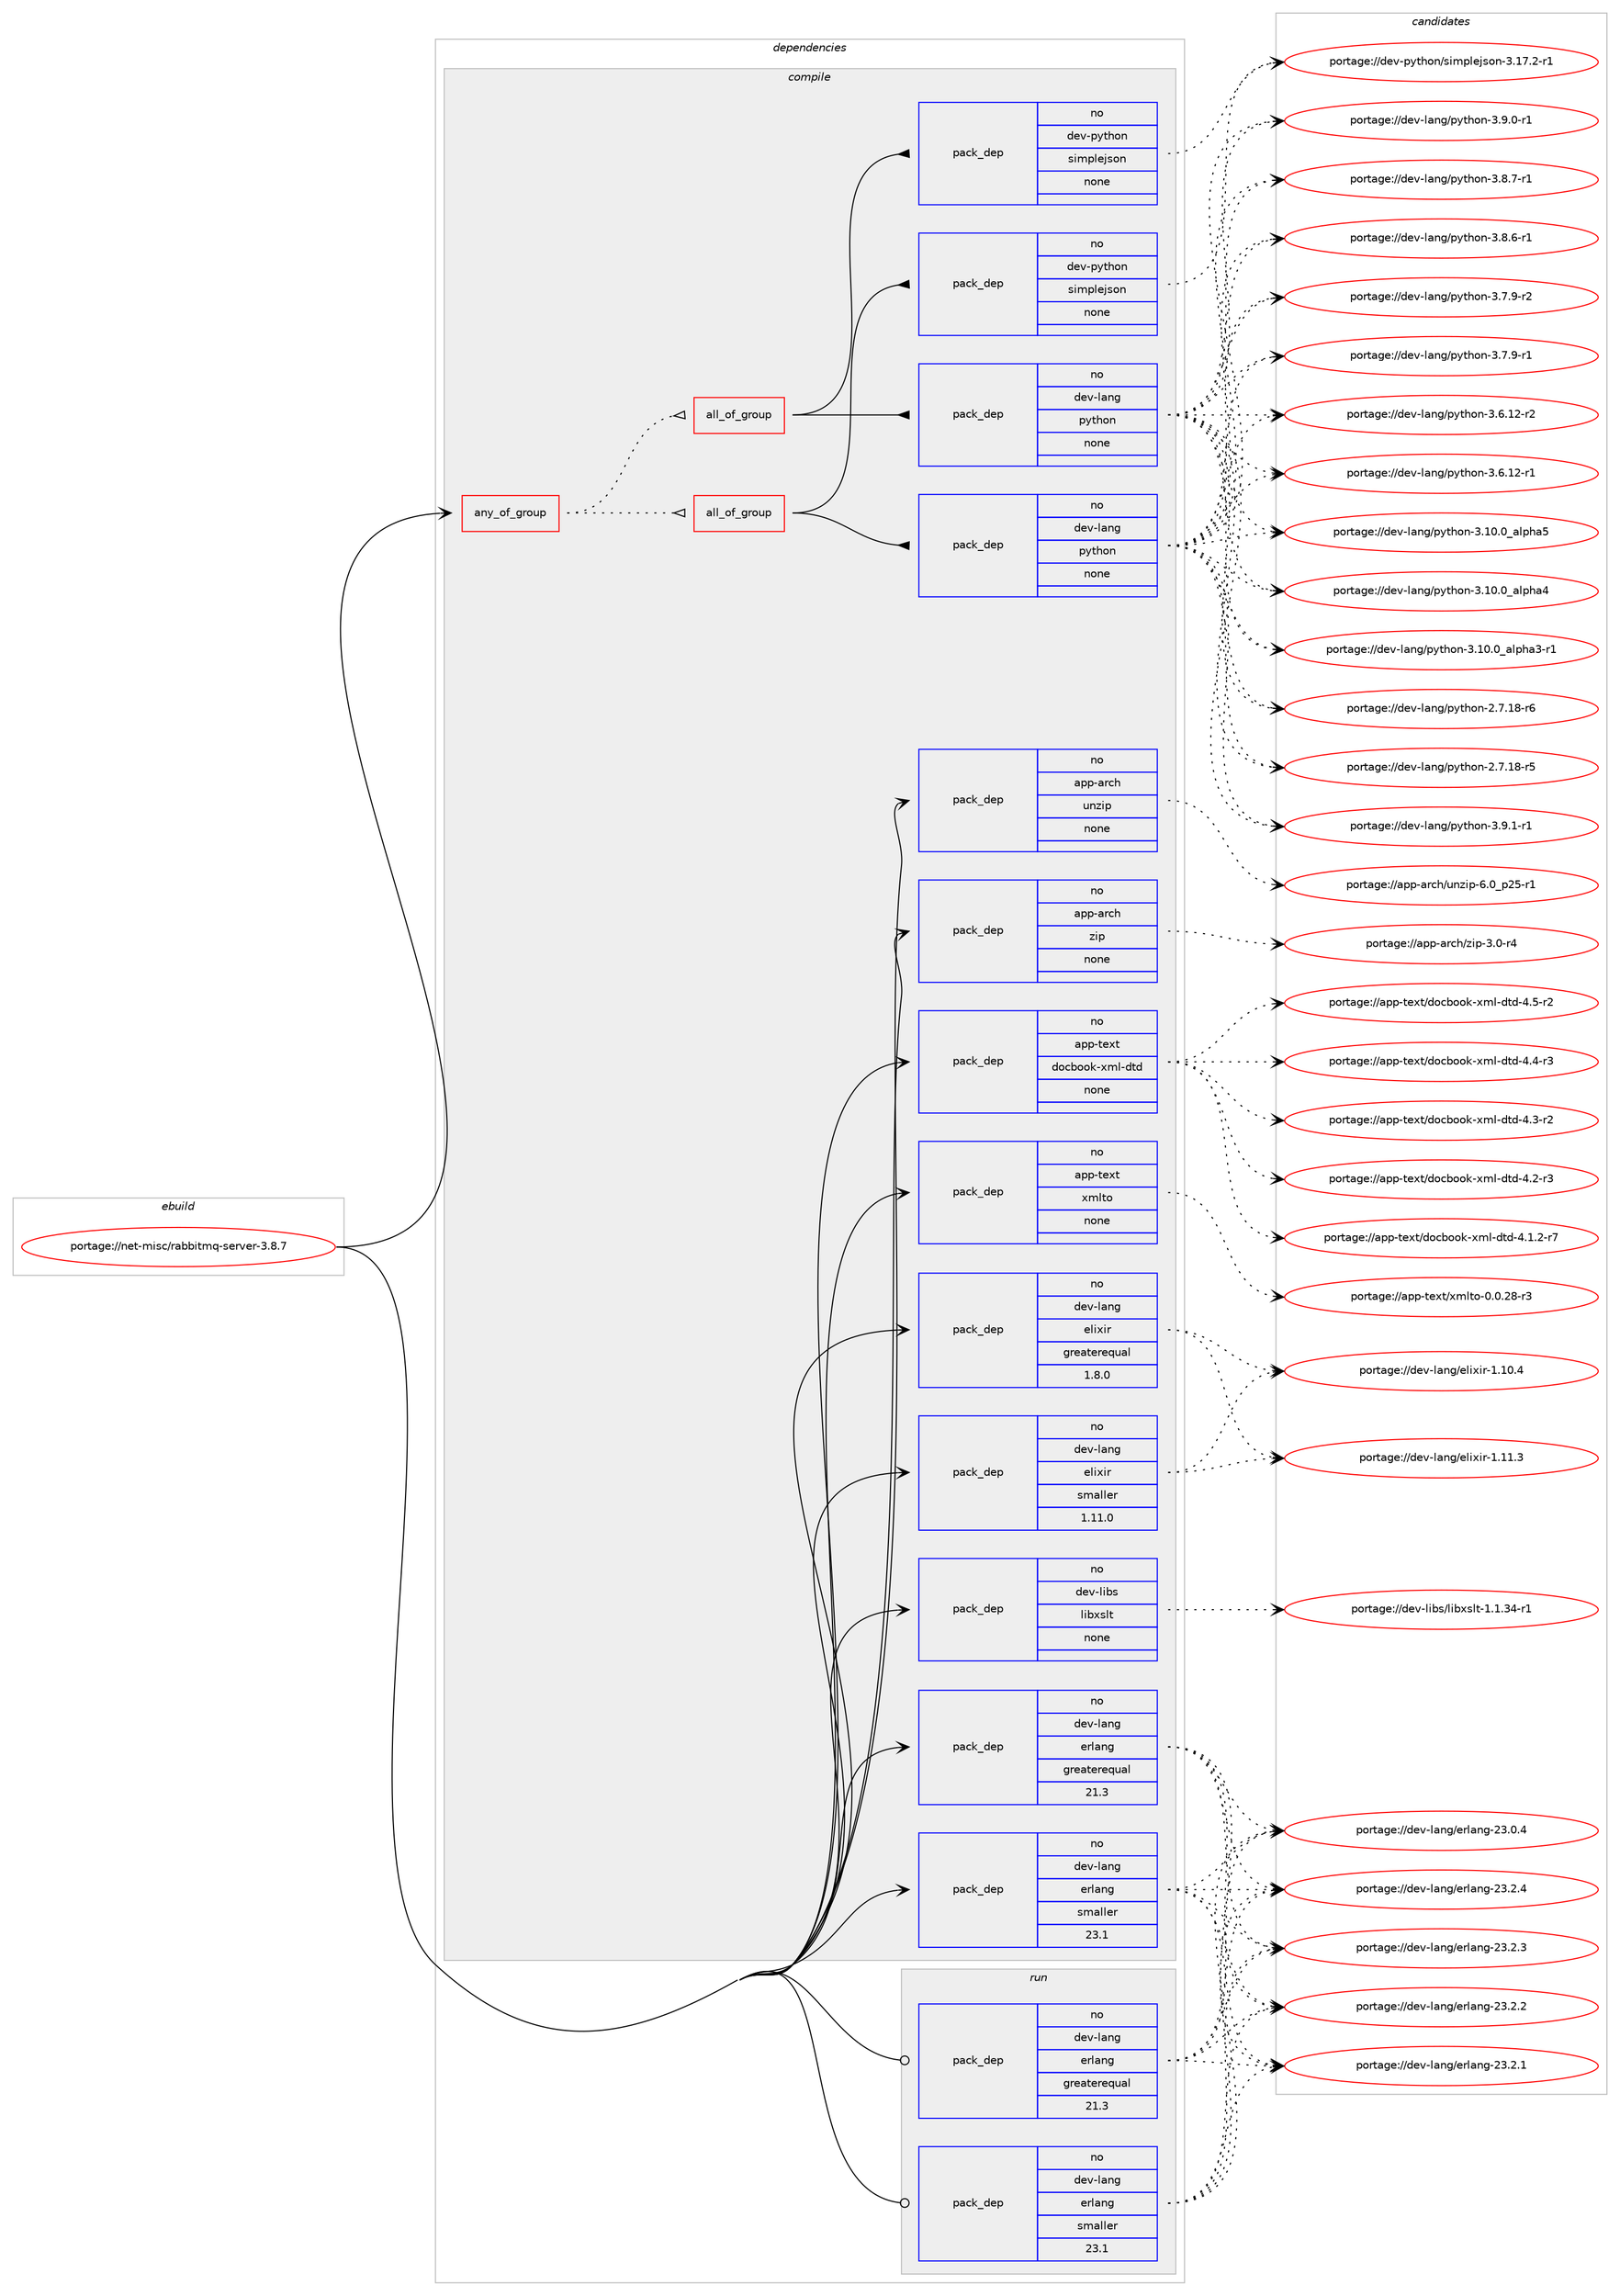 digraph prolog {

# *************
# Graph options
# *************

newrank=true;
concentrate=true;
compound=true;
graph [rankdir=LR,fontname=Helvetica,fontsize=10,ranksep=1.5];#, ranksep=2.5, nodesep=0.2];
edge  [arrowhead=vee];
node  [fontname=Helvetica,fontsize=10];

# **********
# The ebuild
# **********

subgraph cluster_leftcol {
color=gray;
rank=same;
label=<<i>ebuild</i>>;
id [label="portage://net-misc/rabbitmq-server-3.8.7", color=red, width=4, href="../net-misc/rabbitmq-server-3.8.7.svg"];
}

# ****************
# The dependencies
# ****************

subgraph cluster_midcol {
color=gray;
label=<<i>dependencies</i>>;
subgraph cluster_compile {
fillcolor="#eeeeee";
style=filled;
label=<<i>compile</i>>;
subgraph any109 {
dependency13371 [label=<<TABLE BORDER="0" CELLBORDER="1" CELLSPACING="0" CELLPADDING="4"><TR><TD CELLPADDING="10">any_of_group</TD></TR></TABLE>>, shape=none, color=red];subgraph all12 {
dependency13372 [label=<<TABLE BORDER="0" CELLBORDER="1" CELLSPACING="0" CELLPADDING="4"><TR><TD CELLPADDING="10">all_of_group</TD></TR></TABLE>>, shape=none, color=red];subgraph pack9377 {
dependency13373 [label=<<TABLE BORDER="0" CELLBORDER="1" CELLSPACING="0" CELLPADDING="4" WIDTH="220"><TR><TD ROWSPAN="6" CELLPADDING="30">pack_dep</TD></TR><TR><TD WIDTH="110">no</TD></TR><TR><TD>dev-lang</TD></TR><TR><TD>python</TD></TR><TR><TD>none</TD></TR><TR><TD></TD></TR></TABLE>>, shape=none, color=blue];
}
dependency13372:e -> dependency13373:w [weight=20,style="solid",arrowhead="inv"];
subgraph pack9378 {
dependency13374 [label=<<TABLE BORDER="0" CELLBORDER="1" CELLSPACING="0" CELLPADDING="4" WIDTH="220"><TR><TD ROWSPAN="6" CELLPADDING="30">pack_dep</TD></TR><TR><TD WIDTH="110">no</TD></TR><TR><TD>dev-python</TD></TR><TR><TD>simplejson</TD></TR><TR><TD>none</TD></TR><TR><TD></TD></TR></TABLE>>, shape=none, color=blue];
}
dependency13372:e -> dependency13374:w [weight=20,style="solid",arrowhead="inv"];
}
dependency13371:e -> dependency13372:w [weight=20,style="dotted",arrowhead="oinv"];
subgraph all13 {
dependency13375 [label=<<TABLE BORDER="0" CELLBORDER="1" CELLSPACING="0" CELLPADDING="4"><TR><TD CELLPADDING="10">all_of_group</TD></TR></TABLE>>, shape=none, color=red];subgraph pack9379 {
dependency13376 [label=<<TABLE BORDER="0" CELLBORDER="1" CELLSPACING="0" CELLPADDING="4" WIDTH="220"><TR><TD ROWSPAN="6" CELLPADDING="30">pack_dep</TD></TR><TR><TD WIDTH="110">no</TD></TR><TR><TD>dev-lang</TD></TR><TR><TD>python</TD></TR><TR><TD>none</TD></TR><TR><TD></TD></TR></TABLE>>, shape=none, color=blue];
}
dependency13375:e -> dependency13376:w [weight=20,style="solid",arrowhead="inv"];
subgraph pack9380 {
dependency13377 [label=<<TABLE BORDER="0" CELLBORDER="1" CELLSPACING="0" CELLPADDING="4" WIDTH="220"><TR><TD ROWSPAN="6" CELLPADDING="30">pack_dep</TD></TR><TR><TD WIDTH="110">no</TD></TR><TR><TD>dev-python</TD></TR><TR><TD>simplejson</TD></TR><TR><TD>none</TD></TR><TR><TD></TD></TR></TABLE>>, shape=none, color=blue];
}
dependency13375:e -> dependency13377:w [weight=20,style="solid",arrowhead="inv"];
}
dependency13371:e -> dependency13375:w [weight=20,style="dotted",arrowhead="oinv"];
}
id:e -> dependency13371:w [weight=20,style="solid",arrowhead="vee"];
subgraph pack9381 {
dependency13378 [label=<<TABLE BORDER="0" CELLBORDER="1" CELLSPACING="0" CELLPADDING="4" WIDTH="220"><TR><TD ROWSPAN="6" CELLPADDING="30">pack_dep</TD></TR><TR><TD WIDTH="110">no</TD></TR><TR><TD>app-arch</TD></TR><TR><TD>unzip</TD></TR><TR><TD>none</TD></TR><TR><TD></TD></TR></TABLE>>, shape=none, color=blue];
}
id:e -> dependency13378:w [weight=20,style="solid",arrowhead="vee"];
subgraph pack9382 {
dependency13379 [label=<<TABLE BORDER="0" CELLBORDER="1" CELLSPACING="0" CELLPADDING="4" WIDTH="220"><TR><TD ROWSPAN="6" CELLPADDING="30">pack_dep</TD></TR><TR><TD WIDTH="110">no</TD></TR><TR><TD>app-arch</TD></TR><TR><TD>zip</TD></TR><TR><TD>none</TD></TR><TR><TD></TD></TR></TABLE>>, shape=none, color=blue];
}
id:e -> dependency13379:w [weight=20,style="solid",arrowhead="vee"];
subgraph pack9383 {
dependency13380 [label=<<TABLE BORDER="0" CELLBORDER="1" CELLSPACING="0" CELLPADDING="4" WIDTH="220"><TR><TD ROWSPAN="6" CELLPADDING="30">pack_dep</TD></TR><TR><TD WIDTH="110">no</TD></TR><TR><TD>app-text</TD></TR><TR><TD>docbook-xml-dtd</TD></TR><TR><TD>none</TD></TR><TR><TD></TD></TR></TABLE>>, shape=none, color=blue];
}
id:e -> dependency13380:w [weight=20,style="solid",arrowhead="vee"];
subgraph pack9384 {
dependency13381 [label=<<TABLE BORDER="0" CELLBORDER="1" CELLSPACING="0" CELLPADDING="4" WIDTH="220"><TR><TD ROWSPAN="6" CELLPADDING="30">pack_dep</TD></TR><TR><TD WIDTH="110">no</TD></TR><TR><TD>app-text</TD></TR><TR><TD>xmlto</TD></TR><TR><TD>none</TD></TR><TR><TD></TD></TR></TABLE>>, shape=none, color=blue];
}
id:e -> dependency13381:w [weight=20,style="solid",arrowhead="vee"];
subgraph pack9385 {
dependency13382 [label=<<TABLE BORDER="0" CELLBORDER="1" CELLSPACING="0" CELLPADDING="4" WIDTH="220"><TR><TD ROWSPAN="6" CELLPADDING="30">pack_dep</TD></TR><TR><TD WIDTH="110">no</TD></TR><TR><TD>dev-lang</TD></TR><TR><TD>elixir</TD></TR><TR><TD>greaterequal</TD></TR><TR><TD>1.8.0</TD></TR></TABLE>>, shape=none, color=blue];
}
id:e -> dependency13382:w [weight=20,style="solid",arrowhead="vee"];
subgraph pack9386 {
dependency13383 [label=<<TABLE BORDER="0" CELLBORDER="1" CELLSPACING="0" CELLPADDING="4" WIDTH="220"><TR><TD ROWSPAN="6" CELLPADDING="30">pack_dep</TD></TR><TR><TD WIDTH="110">no</TD></TR><TR><TD>dev-lang</TD></TR><TR><TD>elixir</TD></TR><TR><TD>smaller</TD></TR><TR><TD>1.11.0</TD></TR></TABLE>>, shape=none, color=blue];
}
id:e -> dependency13383:w [weight=20,style="solid",arrowhead="vee"];
subgraph pack9387 {
dependency13384 [label=<<TABLE BORDER="0" CELLBORDER="1" CELLSPACING="0" CELLPADDING="4" WIDTH="220"><TR><TD ROWSPAN="6" CELLPADDING="30">pack_dep</TD></TR><TR><TD WIDTH="110">no</TD></TR><TR><TD>dev-lang</TD></TR><TR><TD>erlang</TD></TR><TR><TD>greaterequal</TD></TR><TR><TD>21.3</TD></TR></TABLE>>, shape=none, color=blue];
}
id:e -> dependency13384:w [weight=20,style="solid",arrowhead="vee"];
subgraph pack9388 {
dependency13385 [label=<<TABLE BORDER="0" CELLBORDER="1" CELLSPACING="0" CELLPADDING="4" WIDTH="220"><TR><TD ROWSPAN="6" CELLPADDING="30">pack_dep</TD></TR><TR><TD WIDTH="110">no</TD></TR><TR><TD>dev-lang</TD></TR><TR><TD>erlang</TD></TR><TR><TD>smaller</TD></TR><TR><TD>23.1</TD></TR></TABLE>>, shape=none, color=blue];
}
id:e -> dependency13385:w [weight=20,style="solid",arrowhead="vee"];
subgraph pack9389 {
dependency13386 [label=<<TABLE BORDER="0" CELLBORDER="1" CELLSPACING="0" CELLPADDING="4" WIDTH="220"><TR><TD ROWSPAN="6" CELLPADDING="30">pack_dep</TD></TR><TR><TD WIDTH="110">no</TD></TR><TR><TD>dev-libs</TD></TR><TR><TD>libxslt</TD></TR><TR><TD>none</TD></TR><TR><TD></TD></TR></TABLE>>, shape=none, color=blue];
}
id:e -> dependency13386:w [weight=20,style="solid",arrowhead="vee"];
}
subgraph cluster_compileandrun {
fillcolor="#eeeeee";
style=filled;
label=<<i>compile and run</i>>;
}
subgraph cluster_run {
fillcolor="#eeeeee";
style=filled;
label=<<i>run</i>>;
subgraph pack9390 {
dependency13387 [label=<<TABLE BORDER="0" CELLBORDER="1" CELLSPACING="0" CELLPADDING="4" WIDTH="220"><TR><TD ROWSPAN="6" CELLPADDING="30">pack_dep</TD></TR><TR><TD WIDTH="110">no</TD></TR><TR><TD>dev-lang</TD></TR><TR><TD>erlang</TD></TR><TR><TD>greaterequal</TD></TR><TR><TD>21.3</TD></TR></TABLE>>, shape=none, color=blue];
}
id:e -> dependency13387:w [weight=20,style="solid",arrowhead="odot"];
subgraph pack9391 {
dependency13388 [label=<<TABLE BORDER="0" CELLBORDER="1" CELLSPACING="0" CELLPADDING="4" WIDTH="220"><TR><TD ROWSPAN="6" CELLPADDING="30">pack_dep</TD></TR><TR><TD WIDTH="110">no</TD></TR><TR><TD>dev-lang</TD></TR><TR><TD>erlang</TD></TR><TR><TD>smaller</TD></TR><TR><TD>23.1</TD></TR></TABLE>>, shape=none, color=blue];
}
id:e -> dependency13388:w [weight=20,style="solid",arrowhead="odot"];
}
}

# **************
# The candidates
# **************

subgraph cluster_choices {
rank=same;
color=gray;
label=<<i>candidates</i>>;

subgraph choice9377 {
color=black;
nodesep=1;
choice1001011184510897110103471121211161041111104551465746494511449 [label="portage://dev-lang/python-3.9.1-r1", color=red, width=4,href="../dev-lang/python-3.9.1-r1.svg"];
choice1001011184510897110103471121211161041111104551465746484511449 [label="portage://dev-lang/python-3.9.0-r1", color=red, width=4,href="../dev-lang/python-3.9.0-r1.svg"];
choice1001011184510897110103471121211161041111104551465646554511449 [label="portage://dev-lang/python-3.8.7-r1", color=red, width=4,href="../dev-lang/python-3.8.7-r1.svg"];
choice1001011184510897110103471121211161041111104551465646544511449 [label="portage://dev-lang/python-3.8.6-r1", color=red, width=4,href="../dev-lang/python-3.8.6-r1.svg"];
choice1001011184510897110103471121211161041111104551465546574511450 [label="portage://dev-lang/python-3.7.9-r2", color=red, width=4,href="../dev-lang/python-3.7.9-r2.svg"];
choice1001011184510897110103471121211161041111104551465546574511449 [label="portage://dev-lang/python-3.7.9-r1", color=red, width=4,href="../dev-lang/python-3.7.9-r1.svg"];
choice100101118451089711010347112121116104111110455146544649504511450 [label="portage://dev-lang/python-3.6.12-r2", color=red, width=4,href="../dev-lang/python-3.6.12-r2.svg"];
choice100101118451089711010347112121116104111110455146544649504511449 [label="portage://dev-lang/python-3.6.12-r1", color=red, width=4,href="../dev-lang/python-3.6.12-r1.svg"];
choice1001011184510897110103471121211161041111104551464948464895971081121049753 [label="portage://dev-lang/python-3.10.0_alpha5", color=red, width=4,href="../dev-lang/python-3.10.0_alpha5.svg"];
choice1001011184510897110103471121211161041111104551464948464895971081121049752 [label="portage://dev-lang/python-3.10.0_alpha4", color=red, width=4,href="../dev-lang/python-3.10.0_alpha4.svg"];
choice10010111845108971101034711212111610411111045514649484648959710811210497514511449 [label="portage://dev-lang/python-3.10.0_alpha3-r1", color=red, width=4,href="../dev-lang/python-3.10.0_alpha3-r1.svg"];
choice100101118451089711010347112121116104111110455046554649564511454 [label="portage://dev-lang/python-2.7.18-r6", color=red, width=4,href="../dev-lang/python-2.7.18-r6.svg"];
choice100101118451089711010347112121116104111110455046554649564511453 [label="portage://dev-lang/python-2.7.18-r5", color=red, width=4,href="../dev-lang/python-2.7.18-r5.svg"];
dependency13373:e -> choice1001011184510897110103471121211161041111104551465746494511449:w [style=dotted,weight="100"];
dependency13373:e -> choice1001011184510897110103471121211161041111104551465746484511449:w [style=dotted,weight="100"];
dependency13373:e -> choice1001011184510897110103471121211161041111104551465646554511449:w [style=dotted,weight="100"];
dependency13373:e -> choice1001011184510897110103471121211161041111104551465646544511449:w [style=dotted,weight="100"];
dependency13373:e -> choice1001011184510897110103471121211161041111104551465546574511450:w [style=dotted,weight="100"];
dependency13373:e -> choice1001011184510897110103471121211161041111104551465546574511449:w [style=dotted,weight="100"];
dependency13373:e -> choice100101118451089711010347112121116104111110455146544649504511450:w [style=dotted,weight="100"];
dependency13373:e -> choice100101118451089711010347112121116104111110455146544649504511449:w [style=dotted,weight="100"];
dependency13373:e -> choice1001011184510897110103471121211161041111104551464948464895971081121049753:w [style=dotted,weight="100"];
dependency13373:e -> choice1001011184510897110103471121211161041111104551464948464895971081121049752:w [style=dotted,weight="100"];
dependency13373:e -> choice10010111845108971101034711212111610411111045514649484648959710811210497514511449:w [style=dotted,weight="100"];
dependency13373:e -> choice100101118451089711010347112121116104111110455046554649564511454:w [style=dotted,weight="100"];
dependency13373:e -> choice100101118451089711010347112121116104111110455046554649564511453:w [style=dotted,weight="100"];
}
subgraph choice9378 {
color=black;
nodesep=1;
choice1001011184511212111610411111047115105109112108101106115111110455146495546504511449 [label="portage://dev-python/simplejson-3.17.2-r1", color=red, width=4,href="../dev-python/simplejson-3.17.2-r1.svg"];
dependency13374:e -> choice1001011184511212111610411111047115105109112108101106115111110455146495546504511449:w [style=dotted,weight="100"];
}
subgraph choice9379 {
color=black;
nodesep=1;
choice1001011184510897110103471121211161041111104551465746494511449 [label="portage://dev-lang/python-3.9.1-r1", color=red, width=4,href="../dev-lang/python-3.9.1-r1.svg"];
choice1001011184510897110103471121211161041111104551465746484511449 [label="portage://dev-lang/python-3.9.0-r1", color=red, width=4,href="../dev-lang/python-3.9.0-r1.svg"];
choice1001011184510897110103471121211161041111104551465646554511449 [label="portage://dev-lang/python-3.8.7-r1", color=red, width=4,href="../dev-lang/python-3.8.7-r1.svg"];
choice1001011184510897110103471121211161041111104551465646544511449 [label="portage://dev-lang/python-3.8.6-r1", color=red, width=4,href="../dev-lang/python-3.8.6-r1.svg"];
choice1001011184510897110103471121211161041111104551465546574511450 [label="portage://dev-lang/python-3.7.9-r2", color=red, width=4,href="../dev-lang/python-3.7.9-r2.svg"];
choice1001011184510897110103471121211161041111104551465546574511449 [label="portage://dev-lang/python-3.7.9-r1", color=red, width=4,href="../dev-lang/python-3.7.9-r1.svg"];
choice100101118451089711010347112121116104111110455146544649504511450 [label="portage://dev-lang/python-3.6.12-r2", color=red, width=4,href="../dev-lang/python-3.6.12-r2.svg"];
choice100101118451089711010347112121116104111110455146544649504511449 [label="portage://dev-lang/python-3.6.12-r1", color=red, width=4,href="../dev-lang/python-3.6.12-r1.svg"];
choice1001011184510897110103471121211161041111104551464948464895971081121049753 [label="portage://dev-lang/python-3.10.0_alpha5", color=red, width=4,href="../dev-lang/python-3.10.0_alpha5.svg"];
choice1001011184510897110103471121211161041111104551464948464895971081121049752 [label="portage://dev-lang/python-3.10.0_alpha4", color=red, width=4,href="../dev-lang/python-3.10.0_alpha4.svg"];
choice10010111845108971101034711212111610411111045514649484648959710811210497514511449 [label="portage://dev-lang/python-3.10.0_alpha3-r1", color=red, width=4,href="../dev-lang/python-3.10.0_alpha3-r1.svg"];
choice100101118451089711010347112121116104111110455046554649564511454 [label="portage://dev-lang/python-2.7.18-r6", color=red, width=4,href="../dev-lang/python-2.7.18-r6.svg"];
choice100101118451089711010347112121116104111110455046554649564511453 [label="portage://dev-lang/python-2.7.18-r5", color=red, width=4,href="../dev-lang/python-2.7.18-r5.svg"];
dependency13376:e -> choice1001011184510897110103471121211161041111104551465746494511449:w [style=dotted,weight="100"];
dependency13376:e -> choice1001011184510897110103471121211161041111104551465746484511449:w [style=dotted,weight="100"];
dependency13376:e -> choice1001011184510897110103471121211161041111104551465646554511449:w [style=dotted,weight="100"];
dependency13376:e -> choice1001011184510897110103471121211161041111104551465646544511449:w [style=dotted,weight="100"];
dependency13376:e -> choice1001011184510897110103471121211161041111104551465546574511450:w [style=dotted,weight="100"];
dependency13376:e -> choice1001011184510897110103471121211161041111104551465546574511449:w [style=dotted,weight="100"];
dependency13376:e -> choice100101118451089711010347112121116104111110455146544649504511450:w [style=dotted,weight="100"];
dependency13376:e -> choice100101118451089711010347112121116104111110455146544649504511449:w [style=dotted,weight="100"];
dependency13376:e -> choice1001011184510897110103471121211161041111104551464948464895971081121049753:w [style=dotted,weight="100"];
dependency13376:e -> choice1001011184510897110103471121211161041111104551464948464895971081121049752:w [style=dotted,weight="100"];
dependency13376:e -> choice10010111845108971101034711212111610411111045514649484648959710811210497514511449:w [style=dotted,weight="100"];
dependency13376:e -> choice100101118451089711010347112121116104111110455046554649564511454:w [style=dotted,weight="100"];
dependency13376:e -> choice100101118451089711010347112121116104111110455046554649564511453:w [style=dotted,weight="100"];
}
subgraph choice9380 {
color=black;
nodesep=1;
choice1001011184511212111610411111047115105109112108101106115111110455146495546504511449 [label="portage://dev-python/simplejson-3.17.2-r1", color=red, width=4,href="../dev-python/simplejson-3.17.2-r1.svg"];
dependency13377:e -> choice1001011184511212111610411111047115105109112108101106115111110455146495546504511449:w [style=dotted,weight="100"];
}
subgraph choice9381 {
color=black;
nodesep=1;
choice9711211245971149910447117110122105112455446489511250534511449 [label="portage://app-arch/unzip-6.0_p25-r1", color=red, width=4,href="../app-arch/unzip-6.0_p25-r1.svg"];
dependency13378:e -> choice9711211245971149910447117110122105112455446489511250534511449:w [style=dotted,weight="100"];
}
subgraph choice9382 {
color=black;
nodesep=1;
choice9711211245971149910447122105112455146484511452 [label="portage://app-arch/zip-3.0-r4", color=red, width=4,href="../app-arch/zip-3.0-r4.svg"];
dependency13379:e -> choice9711211245971149910447122105112455146484511452:w [style=dotted,weight="100"];
}
subgraph choice9383 {
color=black;
nodesep=1;
choice97112112451161011201164710011199981111111074512010910845100116100455246534511450 [label="portage://app-text/docbook-xml-dtd-4.5-r2", color=red, width=4,href="../app-text/docbook-xml-dtd-4.5-r2.svg"];
choice97112112451161011201164710011199981111111074512010910845100116100455246524511451 [label="portage://app-text/docbook-xml-dtd-4.4-r3", color=red, width=4,href="../app-text/docbook-xml-dtd-4.4-r3.svg"];
choice97112112451161011201164710011199981111111074512010910845100116100455246514511450 [label="portage://app-text/docbook-xml-dtd-4.3-r2", color=red, width=4,href="../app-text/docbook-xml-dtd-4.3-r2.svg"];
choice97112112451161011201164710011199981111111074512010910845100116100455246504511451 [label="portage://app-text/docbook-xml-dtd-4.2-r3", color=red, width=4,href="../app-text/docbook-xml-dtd-4.2-r3.svg"];
choice971121124511610112011647100111999811111110745120109108451001161004552464946504511455 [label="portage://app-text/docbook-xml-dtd-4.1.2-r7", color=red, width=4,href="../app-text/docbook-xml-dtd-4.1.2-r7.svg"];
dependency13380:e -> choice97112112451161011201164710011199981111111074512010910845100116100455246534511450:w [style=dotted,weight="100"];
dependency13380:e -> choice97112112451161011201164710011199981111111074512010910845100116100455246524511451:w [style=dotted,weight="100"];
dependency13380:e -> choice97112112451161011201164710011199981111111074512010910845100116100455246514511450:w [style=dotted,weight="100"];
dependency13380:e -> choice97112112451161011201164710011199981111111074512010910845100116100455246504511451:w [style=dotted,weight="100"];
dependency13380:e -> choice971121124511610112011647100111999811111110745120109108451001161004552464946504511455:w [style=dotted,weight="100"];
}
subgraph choice9384 {
color=black;
nodesep=1;
choice971121124511610112011647120109108116111454846484650564511451 [label="portage://app-text/xmlto-0.0.28-r3", color=red, width=4,href="../app-text/xmlto-0.0.28-r3.svg"];
dependency13381:e -> choice971121124511610112011647120109108116111454846484650564511451:w [style=dotted,weight="100"];
}
subgraph choice9385 {
color=black;
nodesep=1;
choice10010111845108971101034710110810512010511445494649494651 [label="portage://dev-lang/elixir-1.11.3", color=red, width=4,href="../dev-lang/elixir-1.11.3.svg"];
choice10010111845108971101034710110810512010511445494649484652 [label="portage://dev-lang/elixir-1.10.4", color=red, width=4,href="../dev-lang/elixir-1.10.4.svg"];
dependency13382:e -> choice10010111845108971101034710110810512010511445494649494651:w [style=dotted,weight="100"];
dependency13382:e -> choice10010111845108971101034710110810512010511445494649484652:w [style=dotted,weight="100"];
}
subgraph choice9386 {
color=black;
nodesep=1;
choice10010111845108971101034710110810512010511445494649494651 [label="portage://dev-lang/elixir-1.11.3", color=red, width=4,href="../dev-lang/elixir-1.11.3.svg"];
choice10010111845108971101034710110810512010511445494649484652 [label="portage://dev-lang/elixir-1.10.4", color=red, width=4,href="../dev-lang/elixir-1.10.4.svg"];
dependency13383:e -> choice10010111845108971101034710110810512010511445494649494651:w [style=dotted,weight="100"];
dependency13383:e -> choice10010111845108971101034710110810512010511445494649484652:w [style=dotted,weight="100"];
}
subgraph choice9387 {
color=black;
nodesep=1;
choice1001011184510897110103471011141089711010345505146504652 [label="portage://dev-lang/erlang-23.2.4", color=red, width=4,href="../dev-lang/erlang-23.2.4.svg"];
choice1001011184510897110103471011141089711010345505146504651 [label="portage://dev-lang/erlang-23.2.3", color=red, width=4,href="../dev-lang/erlang-23.2.3.svg"];
choice1001011184510897110103471011141089711010345505146504650 [label="portage://dev-lang/erlang-23.2.2", color=red, width=4,href="../dev-lang/erlang-23.2.2.svg"];
choice1001011184510897110103471011141089711010345505146504649 [label="portage://dev-lang/erlang-23.2.1", color=red, width=4,href="../dev-lang/erlang-23.2.1.svg"];
choice1001011184510897110103471011141089711010345505146484652 [label="portage://dev-lang/erlang-23.0.4", color=red, width=4,href="../dev-lang/erlang-23.0.4.svg"];
dependency13384:e -> choice1001011184510897110103471011141089711010345505146504652:w [style=dotted,weight="100"];
dependency13384:e -> choice1001011184510897110103471011141089711010345505146504651:w [style=dotted,weight="100"];
dependency13384:e -> choice1001011184510897110103471011141089711010345505146504650:w [style=dotted,weight="100"];
dependency13384:e -> choice1001011184510897110103471011141089711010345505146504649:w [style=dotted,weight="100"];
dependency13384:e -> choice1001011184510897110103471011141089711010345505146484652:w [style=dotted,weight="100"];
}
subgraph choice9388 {
color=black;
nodesep=1;
choice1001011184510897110103471011141089711010345505146504652 [label="portage://dev-lang/erlang-23.2.4", color=red, width=4,href="../dev-lang/erlang-23.2.4.svg"];
choice1001011184510897110103471011141089711010345505146504651 [label="portage://dev-lang/erlang-23.2.3", color=red, width=4,href="../dev-lang/erlang-23.2.3.svg"];
choice1001011184510897110103471011141089711010345505146504650 [label="portage://dev-lang/erlang-23.2.2", color=red, width=4,href="../dev-lang/erlang-23.2.2.svg"];
choice1001011184510897110103471011141089711010345505146504649 [label="portage://dev-lang/erlang-23.2.1", color=red, width=4,href="../dev-lang/erlang-23.2.1.svg"];
choice1001011184510897110103471011141089711010345505146484652 [label="portage://dev-lang/erlang-23.0.4", color=red, width=4,href="../dev-lang/erlang-23.0.4.svg"];
dependency13385:e -> choice1001011184510897110103471011141089711010345505146504652:w [style=dotted,weight="100"];
dependency13385:e -> choice1001011184510897110103471011141089711010345505146504651:w [style=dotted,weight="100"];
dependency13385:e -> choice1001011184510897110103471011141089711010345505146504650:w [style=dotted,weight="100"];
dependency13385:e -> choice1001011184510897110103471011141089711010345505146504649:w [style=dotted,weight="100"];
dependency13385:e -> choice1001011184510897110103471011141089711010345505146484652:w [style=dotted,weight="100"];
}
subgraph choice9389 {
color=black;
nodesep=1;
choice10010111845108105981154710810598120115108116454946494651524511449 [label="portage://dev-libs/libxslt-1.1.34-r1", color=red, width=4,href="../dev-libs/libxslt-1.1.34-r1.svg"];
dependency13386:e -> choice10010111845108105981154710810598120115108116454946494651524511449:w [style=dotted,weight="100"];
}
subgraph choice9390 {
color=black;
nodesep=1;
choice1001011184510897110103471011141089711010345505146504652 [label="portage://dev-lang/erlang-23.2.4", color=red, width=4,href="../dev-lang/erlang-23.2.4.svg"];
choice1001011184510897110103471011141089711010345505146504651 [label="portage://dev-lang/erlang-23.2.3", color=red, width=4,href="../dev-lang/erlang-23.2.3.svg"];
choice1001011184510897110103471011141089711010345505146504650 [label="portage://dev-lang/erlang-23.2.2", color=red, width=4,href="../dev-lang/erlang-23.2.2.svg"];
choice1001011184510897110103471011141089711010345505146504649 [label="portage://dev-lang/erlang-23.2.1", color=red, width=4,href="../dev-lang/erlang-23.2.1.svg"];
choice1001011184510897110103471011141089711010345505146484652 [label="portage://dev-lang/erlang-23.0.4", color=red, width=4,href="../dev-lang/erlang-23.0.4.svg"];
dependency13387:e -> choice1001011184510897110103471011141089711010345505146504652:w [style=dotted,weight="100"];
dependency13387:e -> choice1001011184510897110103471011141089711010345505146504651:w [style=dotted,weight="100"];
dependency13387:e -> choice1001011184510897110103471011141089711010345505146504650:w [style=dotted,weight="100"];
dependency13387:e -> choice1001011184510897110103471011141089711010345505146504649:w [style=dotted,weight="100"];
dependency13387:e -> choice1001011184510897110103471011141089711010345505146484652:w [style=dotted,weight="100"];
}
subgraph choice9391 {
color=black;
nodesep=1;
choice1001011184510897110103471011141089711010345505146504652 [label="portage://dev-lang/erlang-23.2.4", color=red, width=4,href="../dev-lang/erlang-23.2.4.svg"];
choice1001011184510897110103471011141089711010345505146504651 [label="portage://dev-lang/erlang-23.2.3", color=red, width=4,href="../dev-lang/erlang-23.2.3.svg"];
choice1001011184510897110103471011141089711010345505146504650 [label="portage://dev-lang/erlang-23.2.2", color=red, width=4,href="../dev-lang/erlang-23.2.2.svg"];
choice1001011184510897110103471011141089711010345505146504649 [label="portage://dev-lang/erlang-23.2.1", color=red, width=4,href="../dev-lang/erlang-23.2.1.svg"];
choice1001011184510897110103471011141089711010345505146484652 [label="portage://dev-lang/erlang-23.0.4", color=red, width=4,href="../dev-lang/erlang-23.0.4.svg"];
dependency13388:e -> choice1001011184510897110103471011141089711010345505146504652:w [style=dotted,weight="100"];
dependency13388:e -> choice1001011184510897110103471011141089711010345505146504651:w [style=dotted,weight="100"];
dependency13388:e -> choice1001011184510897110103471011141089711010345505146504650:w [style=dotted,weight="100"];
dependency13388:e -> choice1001011184510897110103471011141089711010345505146504649:w [style=dotted,weight="100"];
dependency13388:e -> choice1001011184510897110103471011141089711010345505146484652:w [style=dotted,weight="100"];
}
}

}
